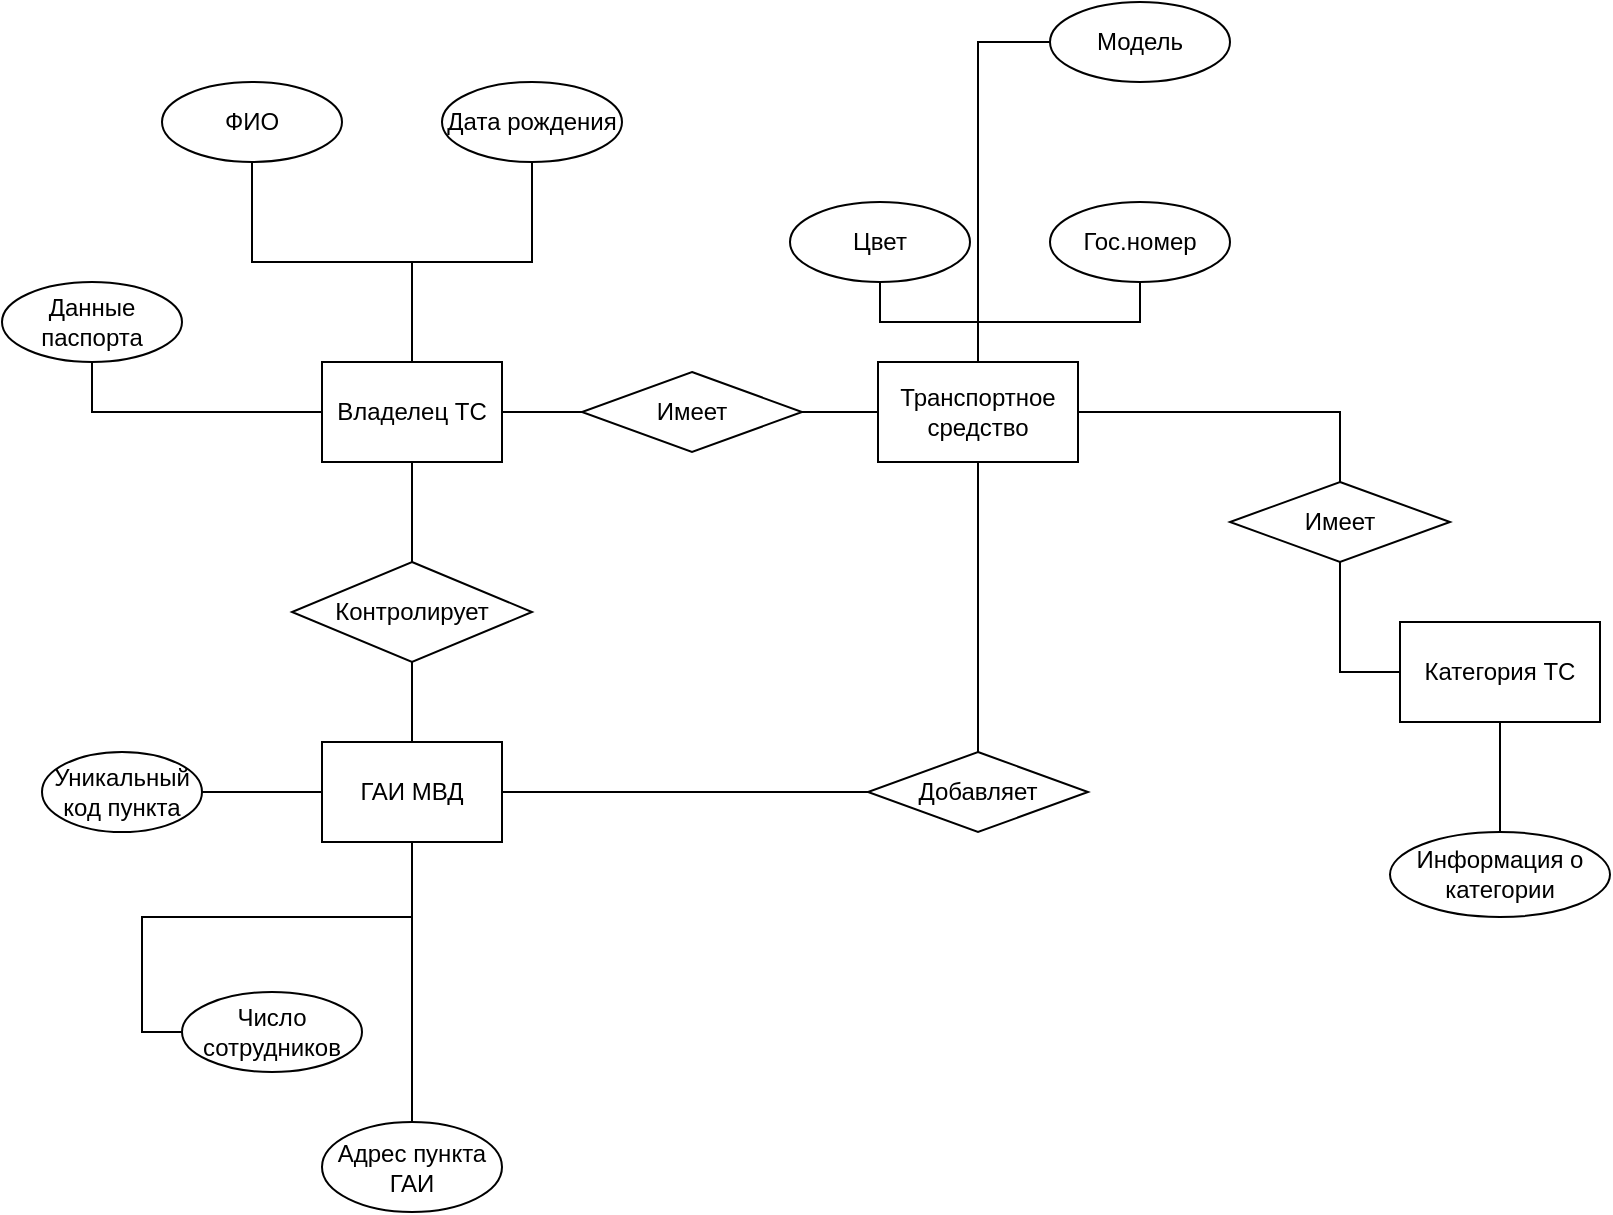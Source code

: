 <mxfile version="24.7.14">
  <diagram name="Страница — 1" id="ckJL72oD4UZl0WmPAvJ0">
    <mxGraphModel dx="1050" dy="530" grid="1" gridSize="10" guides="1" tooltips="1" connect="1" arrows="1" fold="1" page="1" pageScale="1" pageWidth="827" pageHeight="1169" math="0" shadow="0">
      <root>
        <mxCell id="0" />
        <mxCell id="1" parent="0" />
        <mxCell id="64Z--qGY2_ij0kFGhT7Z-11" style="edgeStyle=orthogonalEdgeStyle;rounded=0;orthogonalLoop=1;jettySize=auto;html=1;entryX=0.5;entryY=1;entryDx=0;entryDy=0;endArrow=none;endFill=0;" edge="1" parent="1" source="64Z--qGY2_ij0kFGhT7Z-1" target="64Z--qGY2_ij0kFGhT7Z-5">
          <mxGeometry relative="1" as="geometry" />
        </mxCell>
        <mxCell id="64Z--qGY2_ij0kFGhT7Z-12" style="edgeStyle=orthogonalEdgeStyle;rounded=0;orthogonalLoop=1;jettySize=auto;html=1;entryX=0.5;entryY=1;entryDx=0;entryDy=0;endArrow=none;endFill=0;" edge="1" parent="1" source="64Z--qGY2_ij0kFGhT7Z-1" target="64Z--qGY2_ij0kFGhT7Z-6">
          <mxGeometry relative="1" as="geometry" />
        </mxCell>
        <mxCell id="64Z--qGY2_ij0kFGhT7Z-13" style="edgeStyle=orthogonalEdgeStyle;rounded=0;orthogonalLoop=1;jettySize=auto;html=1;entryX=0.5;entryY=1;entryDx=0;entryDy=0;endArrow=none;endFill=0;" edge="1" parent="1" source="64Z--qGY2_ij0kFGhT7Z-1" target="64Z--qGY2_ij0kFGhT7Z-7">
          <mxGeometry relative="1" as="geometry" />
        </mxCell>
        <mxCell id="64Z--qGY2_ij0kFGhT7Z-47" value="" style="edgeStyle=orthogonalEdgeStyle;rounded=0;orthogonalLoop=1;jettySize=auto;html=1;endArrow=none;endFill=0;" edge="1" parent="1" source="64Z--qGY2_ij0kFGhT7Z-1" target="64Z--qGY2_ij0kFGhT7Z-46">
          <mxGeometry relative="1" as="geometry" />
        </mxCell>
        <mxCell id="64Z--qGY2_ij0kFGhT7Z-1" value="Владелец ТС" style="rounded=0;whiteSpace=wrap;html=1;" vertex="1" parent="1">
          <mxGeometry x="180" y="250" width="90" height="50" as="geometry" />
        </mxCell>
        <mxCell id="64Z--qGY2_ij0kFGhT7Z-18" style="edgeStyle=orthogonalEdgeStyle;rounded=0;orthogonalLoop=1;jettySize=auto;html=1;entryX=0.5;entryY=0;entryDx=0;entryDy=0;endArrow=none;endFill=0;" edge="1" parent="1" source="64Z--qGY2_ij0kFGhT7Z-2" target="64Z--qGY2_ij0kFGhT7Z-14">
          <mxGeometry relative="1" as="geometry" />
        </mxCell>
        <mxCell id="64Z--qGY2_ij0kFGhT7Z-19" style="edgeStyle=orthogonalEdgeStyle;rounded=0;orthogonalLoop=1;jettySize=auto;html=1;entryX=0;entryY=0.5;entryDx=0;entryDy=0;endArrow=none;endFill=0;" edge="1" parent="1" source="64Z--qGY2_ij0kFGhT7Z-2" target="64Z--qGY2_ij0kFGhT7Z-15">
          <mxGeometry relative="1" as="geometry" />
        </mxCell>
        <mxCell id="64Z--qGY2_ij0kFGhT7Z-20" style="edgeStyle=orthogonalEdgeStyle;rounded=0;orthogonalLoop=1;jettySize=auto;html=1;entryX=1;entryY=0.5;entryDx=0;entryDy=0;endArrow=none;endFill=0;" edge="1" parent="1" source="64Z--qGY2_ij0kFGhT7Z-2" target="64Z--qGY2_ij0kFGhT7Z-17">
          <mxGeometry relative="1" as="geometry" />
        </mxCell>
        <mxCell id="64Z--qGY2_ij0kFGhT7Z-24" value="" style="edgeStyle=orthogonalEdgeStyle;rounded=0;orthogonalLoop=1;jettySize=auto;html=1;endArrow=none;endFill=0;" edge="1" parent="1" source="64Z--qGY2_ij0kFGhT7Z-2" target="64Z--qGY2_ij0kFGhT7Z-21">
          <mxGeometry relative="1" as="geometry" />
        </mxCell>
        <mxCell id="64Z--qGY2_ij0kFGhT7Z-26" style="edgeStyle=orthogonalEdgeStyle;rounded=0;orthogonalLoop=1;jettySize=auto;html=1;exitX=1;exitY=0.5;exitDx=0;exitDy=0;entryX=0;entryY=0.5;entryDx=0;entryDy=0;endArrow=none;endFill=0;" edge="1" parent="1" source="64Z--qGY2_ij0kFGhT7Z-2" target="64Z--qGY2_ij0kFGhT7Z-25">
          <mxGeometry relative="1" as="geometry" />
        </mxCell>
        <mxCell id="64Z--qGY2_ij0kFGhT7Z-2" value="ГАИ МВД" style="rounded=0;whiteSpace=wrap;html=1;" vertex="1" parent="1">
          <mxGeometry x="180" y="440" width="90" height="50" as="geometry" />
        </mxCell>
        <mxCell id="64Z--qGY2_ij0kFGhT7Z-35" value="" style="edgeStyle=orthogonalEdgeStyle;rounded=0;orthogonalLoop=1;jettySize=auto;html=1;endArrow=none;endFill=0;" edge="1" parent="1" source="64Z--qGY2_ij0kFGhT7Z-4" target="64Z--qGY2_ij0kFGhT7Z-30">
          <mxGeometry relative="1" as="geometry" />
        </mxCell>
        <mxCell id="64Z--qGY2_ij0kFGhT7Z-36" style="edgeStyle=orthogonalEdgeStyle;rounded=0;orthogonalLoop=1;jettySize=auto;html=1;entryX=0;entryY=0.5;entryDx=0;entryDy=0;endArrow=none;endFill=0;" edge="1" parent="1" source="64Z--qGY2_ij0kFGhT7Z-4" target="64Z--qGY2_ij0kFGhT7Z-31">
          <mxGeometry relative="1" as="geometry" />
        </mxCell>
        <mxCell id="64Z--qGY2_ij0kFGhT7Z-41" style="edgeStyle=orthogonalEdgeStyle;rounded=0;orthogonalLoop=1;jettySize=auto;html=1;entryX=0.5;entryY=0;entryDx=0;entryDy=0;endArrow=none;endFill=0;" edge="1" parent="1" source="64Z--qGY2_ij0kFGhT7Z-4" target="64Z--qGY2_ij0kFGhT7Z-40">
          <mxGeometry relative="1" as="geometry" />
        </mxCell>
        <mxCell id="64Z--qGY2_ij0kFGhT7Z-45" style="edgeStyle=orthogonalEdgeStyle;rounded=0;orthogonalLoop=1;jettySize=auto;html=1;entryX=0.5;entryY=1;entryDx=0;entryDy=0;endArrow=none;endFill=0;" edge="1" parent="1" source="64Z--qGY2_ij0kFGhT7Z-4" target="64Z--qGY2_ij0kFGhT7Z-33">
          <mxGeometry relative="1" as="geometry" />
        </mxCell>
        <mxCell id="64Z--qGY2_ij0kFGhT7Z-4" value="Транспортное средство" style="rounded=0;whiteSpace=wrap;html=1;" vertex="1" parent="1">
          <mxGeometry x="458" y="250" width="100" height="50" as="geometry" />
        </mxCell>
        <mxCell id="64Z--qGY2_ij0kFGhT7Z-5" value="ФИО" style="ellipse;whiteSpace=wrap;html=1;" vertex="1" parent="1">
          <mxGeometry x="100" y="110" width="90" height="40" as="geometry" />
        </mxCell>
        <mxCell id="64Z--qGY2_ij0kFGhT7Z-6" value="Дата рождения" style="ellipse;whiteSpace=wrap;html=1;" vertex="1" parent="1">
          <mxGeometry x="240" y="110" width="90" height="40" as="geometry" />
        </mxCell>
        <mxCell id="64Z--qGY2_ij0kFGhT7Z-7" value="Данные паспорта" style="ellipse;whiteSpace=wrap;html=1;" vertex="1" parent="1">
          <mxGeometry x="20" y="210" width="90" height="40" as="geometry" />
        </mxCell>
        <mxCell id="64Z--qGY2_ij0kFGhT7Z-14" value="Адрес пункта ГАИ" style="ellipse;whiteSpace=wrap;html=1;" vertex="1" parent="1">
          <mxGeometry x="180" y="630" width="90" height="45" as="geometry" />
        </mxCell>
        <mxCell id="64Z--qGY2_ij0kFGhT7Z-15" value="Число сотрудников" style="ellipse;whiteSpace=wrap;html=1;" vertex="1" parent="1">
          <mxGeometry x="110" y="565" width="90" height="40" as="geometry" />
        </mxCell>
        <mxCell id="64Z--qGY2_ij0kFGhT7Z-17" value="Уникальный код пункта" style="ellipse;whiteSpace=wrap;html=1;" vertex="1" parent="1">
          <mxGeometry x="40" y="445" width="80" height="40" as="geometry" />
        </mxCell>
        <mxCell id="64Z--qGY2_ij0kFGhT7Z-22" value="" style="edgeStyle=orthogonalEdgeStyle;rounded=0;orthogonalLoop=1;jettySize=auto;html=1;endArrow=none;endFill=0;" edge="1" parent="1" source="64Z--qGY2_ij0kFGhT7Z-21" target="64Z--qGY2_ij0kFGhT7Z-1">
          <mxGeometry relative="1" as="geometry" />
        </mxCell>
        <mxCell id="64Z--qGY2_ij0kFGhT7Z-21" value="Контролирует" style="rhombus;whiteSpace=wrap;html=1;" vertex="1" parent="1">
          <mxGeometry x="165" y="350" width="120" height="50" as="geometry" />
        </mxCell>
        <mxCell id="64Z--qGY2_ij0kFGhT7Z-27" value="" style="edgeStyle=orthogonalEdgeStyle;rounded=0;orthogonalLoop=1;jettySize=auto;html=1;endArrow=none;endFill=0;" edge="1" parent="1" source="64Z--qGY2_ij0kFGhT7Z-25" target="64Z--qGY2_ij0kFGhT7Z-4">
          <mxGeometry relative="1" as="geometry" />
        </mxCell>
        <mxCell id="64Z--qGY2_ij0kFGhT7Z-25" value="Добавляет" style="rhombus;whiteSpace=wrap;html=1;" vertex="1" parent="1">
          <mxGeometry x="453" y="445" width="110" height="40" as="geometry" />
        </mxCell>
        <mxCell id="64Z--qGY2_ij0kFGhT7Z-30" value="Гос.номер" style="ellipse;whiteSpace=wrap;html=1;" vertex="1" parent="1">
          <mxGeometry x="544" y="170" width="90" height="40" as="geometry" />
        </mxCell>
        <mxCell id="64Z--qGY2_ij0kFGhT7Z-31" value="Модель" style="ellipse;whiteSpace=wrap;html=1;" vertex="1" parent="1">
          <mxGeometry x="544" y="70" width="90" height="40" as="geometry" />
        </mxCell>
        <mxCell id="64Z--qGY2_ij0kFGhT7Z-33" value="Цвет" style="ellipse;whiteSpace=wrap;html=1;" vertex="1" parent="1">
          <mxGeometry x="414" y="170" width="90" height="40" as="geometry" />
        </mxCell>
        <mxCell id="64Z--qGY2_ij0kFGhT7Z-44" style="edgeStyle=orthogonalEdgeStyle;rounded=0;orthogonalLoop=1;jettySize=auto;html=1;entryX=0.5;entryY=0;entryDx=0;entryDy=0;endArrow=none;endFill=0;" edge="1" parent="1" source="64Z--qGY2_ij0kFGhT7Z-39" target="64Z--qGY2_ij0kFGhT7Z-43">
          <mxGeometry relative="1" as="geometry" />
        </mxCell>
        <mxCell id="64Z--qGY2_ij0kFGhT7Z-39" value="Категория ТС" style="rounded=0;whiteSpace=wrap;html=1;" vertex="1" parent="1">
          <mxGeometry x="719" y="380" width="100" height="50" as="geometry" />
        </mxCell>
        <mxCell id="64Z--qGY2_ij0kFGhT7Z-42" style="edgeStyle=orthogonalEdgeStyle;rounded=0;orthogonalLoop=1;jettySize=auto;html=1;entryX=0;entryY=0.5;entryDx=0;entryDy=0;endArrow=none;endFill=0;" edge="1" parent="1" source="64Z--qGY2_ij0kFGhT7Z-40" target="64Z--qGY2_ij0kFGhT7Z-39">
          <mxGeometry relative="1" as="geometry" />
        </mxCell>
        <mxCell id="64Z--qGY2_ij0kFGhT7Z-40" value="Имеет" style="rhombus;whiteSpace=wrap;html=1;" vertex="1" parent="1">
          <mxGeometry x="634" y="310" width="110" height="40" as="geometry" />
        </mxCell>
        <mxCell id="64Z--qGY2_ij0kFGhT7Z-43" value="Информация о категории" style="ellipse;whiteSpace=wrap;html=1;" vertex="1" parent="1">
          <mxGeometry x="714" y="485" width="110" height="42.5" as="geometry" />
        </mxCell>
        <mxCell id="64Z--qGY2_ij0kFGhT7Z-48" value="" style="edgeStyle=orthogonalEdgeStyle;rounded=0;orthogonalLoop=1;jettySize=auto;html=1;endArrow=none;endFill=0;" edge="1" parent="1" source="64Z--qGY2_ij0kFGhT7Z-46" target="64Z--qGY2_ij0kFGhT7Z-4">
          <mxGeometry relative="1" as="geometry" />
        </mxCell>
        <mxCell id="64Z--qGY2_ij0kFGhT7Z-46" value="Имеет" style="rhombus;whiteSpace=wrap;html=1;" vertex="1" parent="1">
          <mxGeometry x="310" y="255" width="110" height="40" as="geometry" />
        </mxCell>
      </root>
    </mxGraphModel>
  </diagram>
</mxfile>
